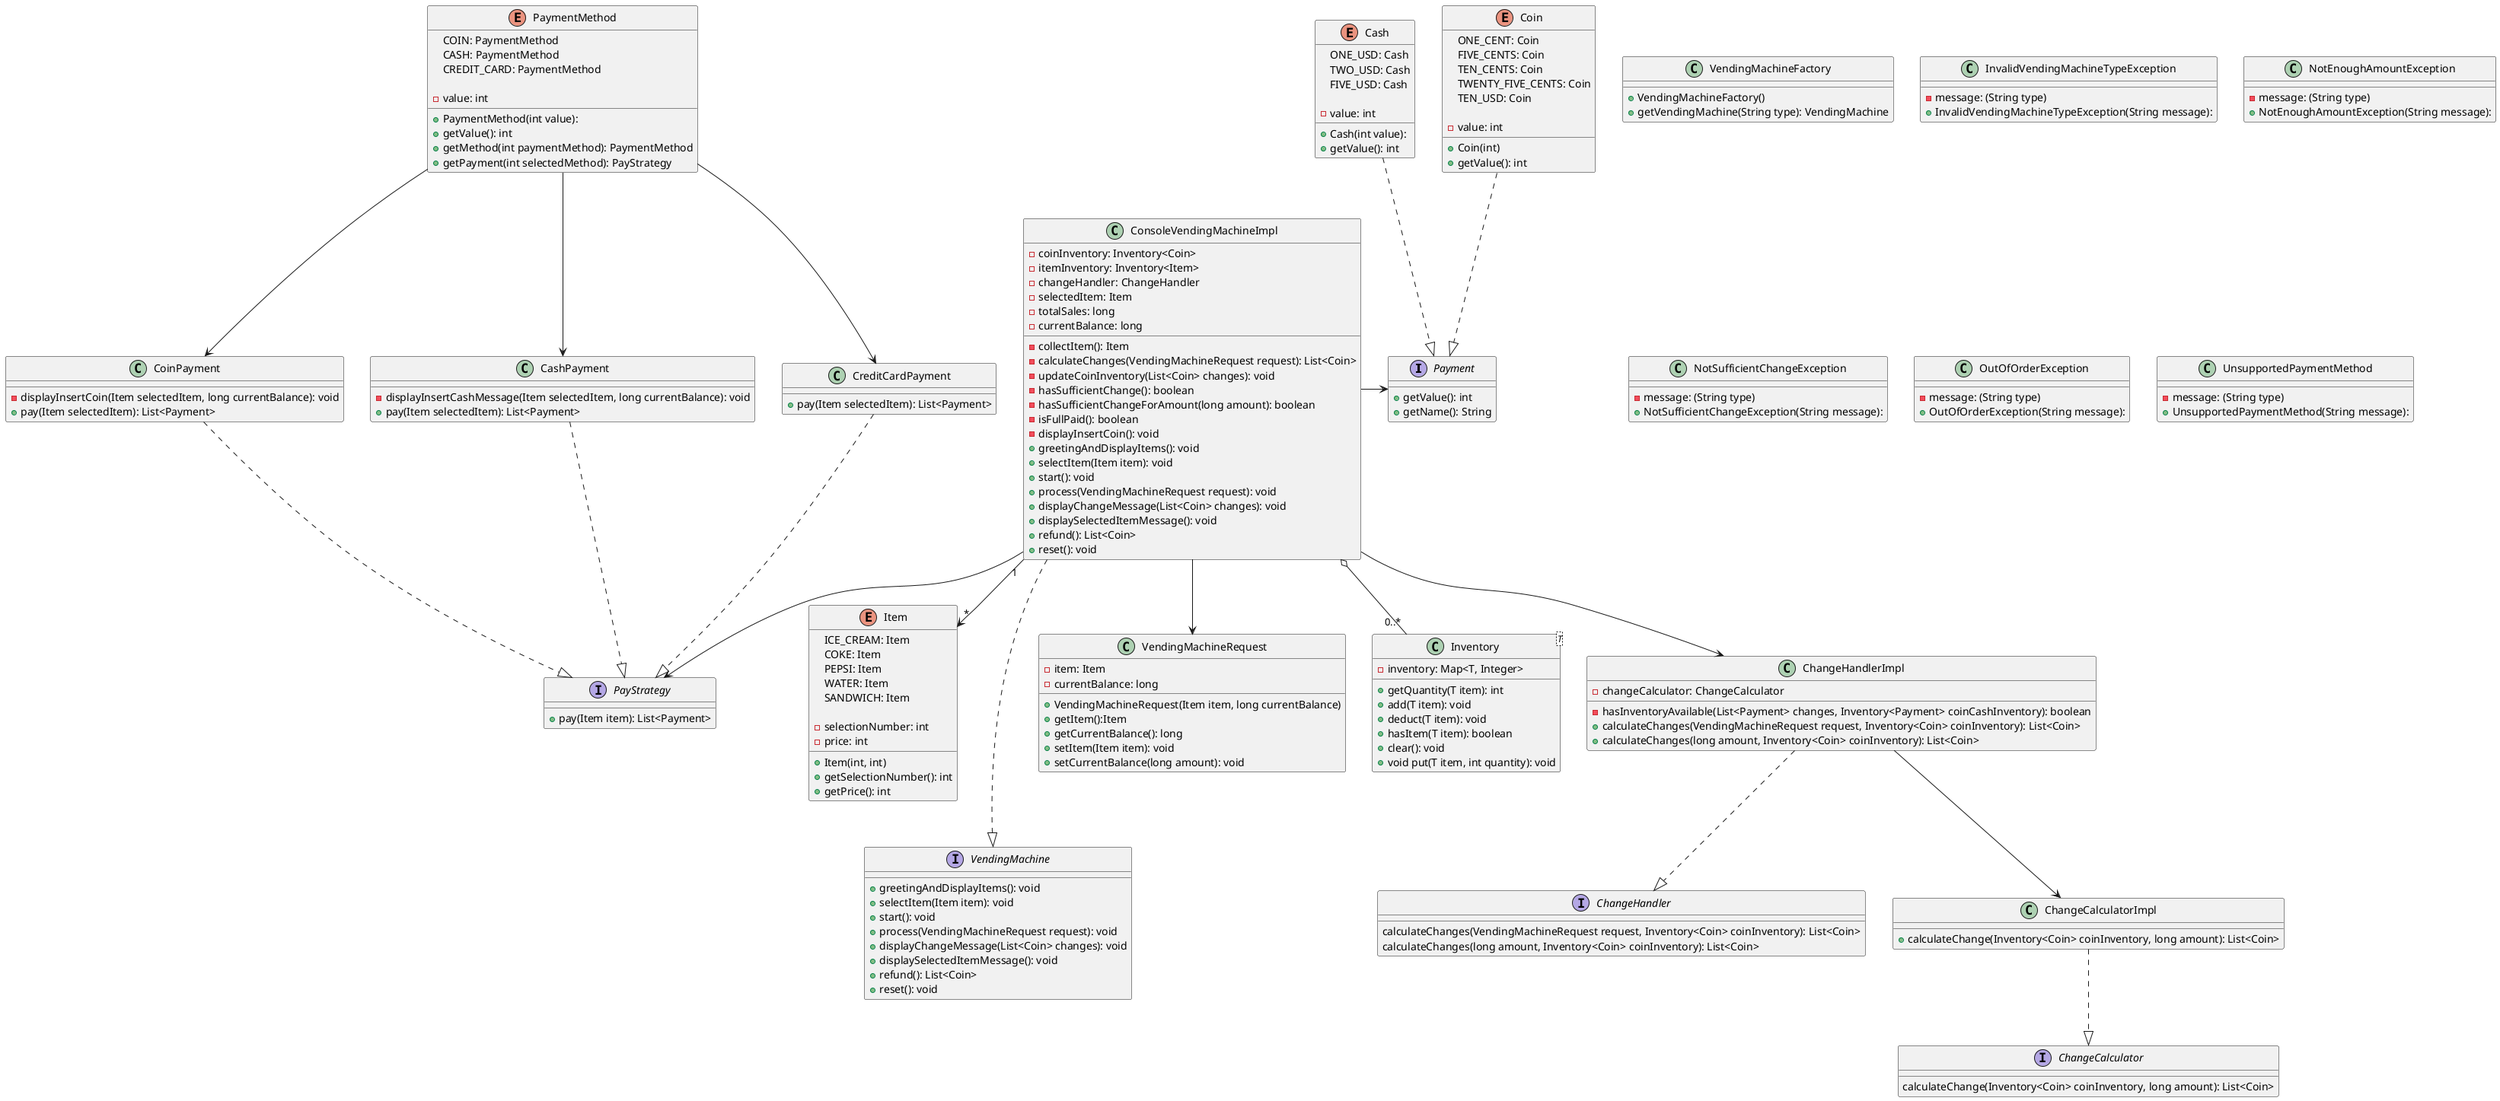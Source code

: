 @startuml
'https://plantuml.com/class-diagram

interface Payment{
+ getValue(): int
+ getName(): String
}

interface PayStrategy {
+ pay(Item item): List<Payment>
}

class CoinPayment{
- displayInsertCoin(Item selectedItem, long currentBalance): void
+ pay(Item selectedItem): List<Payment>
}

class CashPayment{
- displayInsertCashMessage(Item selectedItem, long currentBalance): void
+ pay(Item selectedItem): List<Payment>
}
class CreditCardPayment {
+ pay(Item selectedItem): List<Payment>
}
CoinPayment ..|> PayStrategy
CashPayment ..|> PayStrategy
CreditCardPayment ..|> PayStrategy

enum PaymentMethod {
COIN: PaymentMethod
CASH: PaymentMethod
CREDIT_CARD: PaymentMethod

- value: int
+ PaymentMethod(int value):
+ getValue(): int
+ getMethod(int paymentMethod): PaymentMethod
+ getPayment(int selectedMethod): PayStrategy
}
PaymentMethod --> CoinPayment
PaymentMethod --> CashPayment
PaymentMethod --> CreditCardPayment


enum Cash {
ONE_USD: Cash
TWO_USD: Cash
FIVE_USD: Cash

- value: int
+ Cash(int value):
+ getValue(): int
}

Cash ..|> Payment
Coin ..|> Payment

enum Coin {
ONE_CENT: Coin
FIVE_CENTS: Coin
TEN_CENTS: Coin
TWENTY_FIVE_CENTS: Coin
TEN_USD: Coin

- value: int
+ Coin(int)
+ getValue(): int
}

enum Item {
ICE_CREAM: Item
COKE: Item
PEPSI: Item
WATER: Item
SANDWICH: Item

- selectionNumber: int
- price: int
+ Item(int, int)
+ getSelectionNumber(): int
+ getPrice(): int
}

interface VendingMachine {
+ greetingAndDisplayItems(): void
+ selectItem(Item item): void
+ start(): void
+ process(VendingMachineRequest request): void
+ displayChangeMessage(List<Coin> changes): void
+ displaySelectedItemMessage(): void
+ refund(): List<Coin>
+ reset(): void
}

class VendingMachineFactory{
+ VendingMachineFactory()
+ getVendingMachine(String type): VendingMachine
}

ConsoleVendingMachineImpl "1" --> "*" Item

ConsoleVendingMachineImpl ...|> VendingMachine
ConsoleVendingMachineImpl --> VendingMachineRequest
ConsoleVendingMachineImpl  o-- "0..*" Inventory

ConsoleVendingMachineImpl --> ChangeHandlerImpl
ConsoleVendingMachineImpl -> Payment
ConsoleVendingMachineImpl --> PayStrategy

class ConsoleVendingMachineImpl {
- coinInventory: Inventory<Coin>
- itemInventory: Inventory<Item>
- changeHandler: ChangeHandler
- selectedItem: Item
- totalSales: long
- currentBalance: long

- collectItem(): Item
- calculateChanges(VendingMachineRequest request): List<Coin>
- updateCoinInventory(List<Coin> changes): void
- hasSufficientChange(): boolean
- hasSufficientChangeForAmount(long amount): boolean
- isFullPaid(): boolean
- displayInsertCoin(): void
+ greetingAndDisplayItems(): void
+ selectItem(Item item): void
+ start(): void
+ process(VendingMachineRequest request): void
+ displayChangeMessage(List<Coin> changes): void
+ displaySelectedItemMessage(): void
+ refund(): List<Coin>
+ reset(): void
}

class Inventory<T> {
- inventory: Map<T, Integer>
+ getQuantity(T item): int
+ add(T item): void
+ deduct(T item): void
+ hasItem(T item): boolean
+ clear(): void
+ void put(T item, int quantity): void
}

class VendingMachineRequest {
- item: Item
- currentBalance: long

+ VendingMachineRequest(Item item, long currentBalance)
+ getItem():Item
+ getCurrentBalance(): long
+ setItem(Item item): void
+ setCurrentBalance(long amount): void
}

interface ChangeHandler {
    calculateChanges(VendingMachineRequest request, Inventory<Coin> coinInventory): List<Coin>
    calculateChanges(long amount, Inventory<Coin> coinInventory): List<Coin>
}
ChangeHandlerImpl ..|> ChangeHandler
ChangeCalculatorImpl ..|> ChangeCalculator
ChangeHandlerImpl --> ChangeCalculatorImpl


class ChangeHandlerImpl {
- changeCalculator: ChangeCalculator
- hasInventoryAvailable(List<Payment> changes, Inventory<Payment> coinCashInventory): boolean
+ calculateChanges(VendingMachineRequest request, Inventory<Coin> coinInventory): List<Coin>
+ calculateChanges(long amount, Inventory<Coin> coinInventory): List<Coin>
}

interface ChangeCalculator {
calculateChange(Inventory<Coin> coinInventory, long amount): List<Coin>
}
class ChangeCalculatorImpl {
+ calculateChange(Inventory<Coin> coinInventory, long amount): List<Coin>
}


class InvalidVendingMachineTypeException{
- message: (String type)
+ InvalidVendingMachineTypeException(String message):
}

class NotEnoughAmountException{
- message: (String type)
+ NotEnoughAmountException(String message):
}

class NotSufficientChangeException{
- message: (String type)
+ NotSufficientChangeException(String message):
}

class OutOfOrderException{
- message: (String type)
+ OutOfOrderException(String message):
}
class UnsupportedPaymentMethod{
- message: (String type)
+ UnsupportedPaymentMethod(String message):
}
@enduml